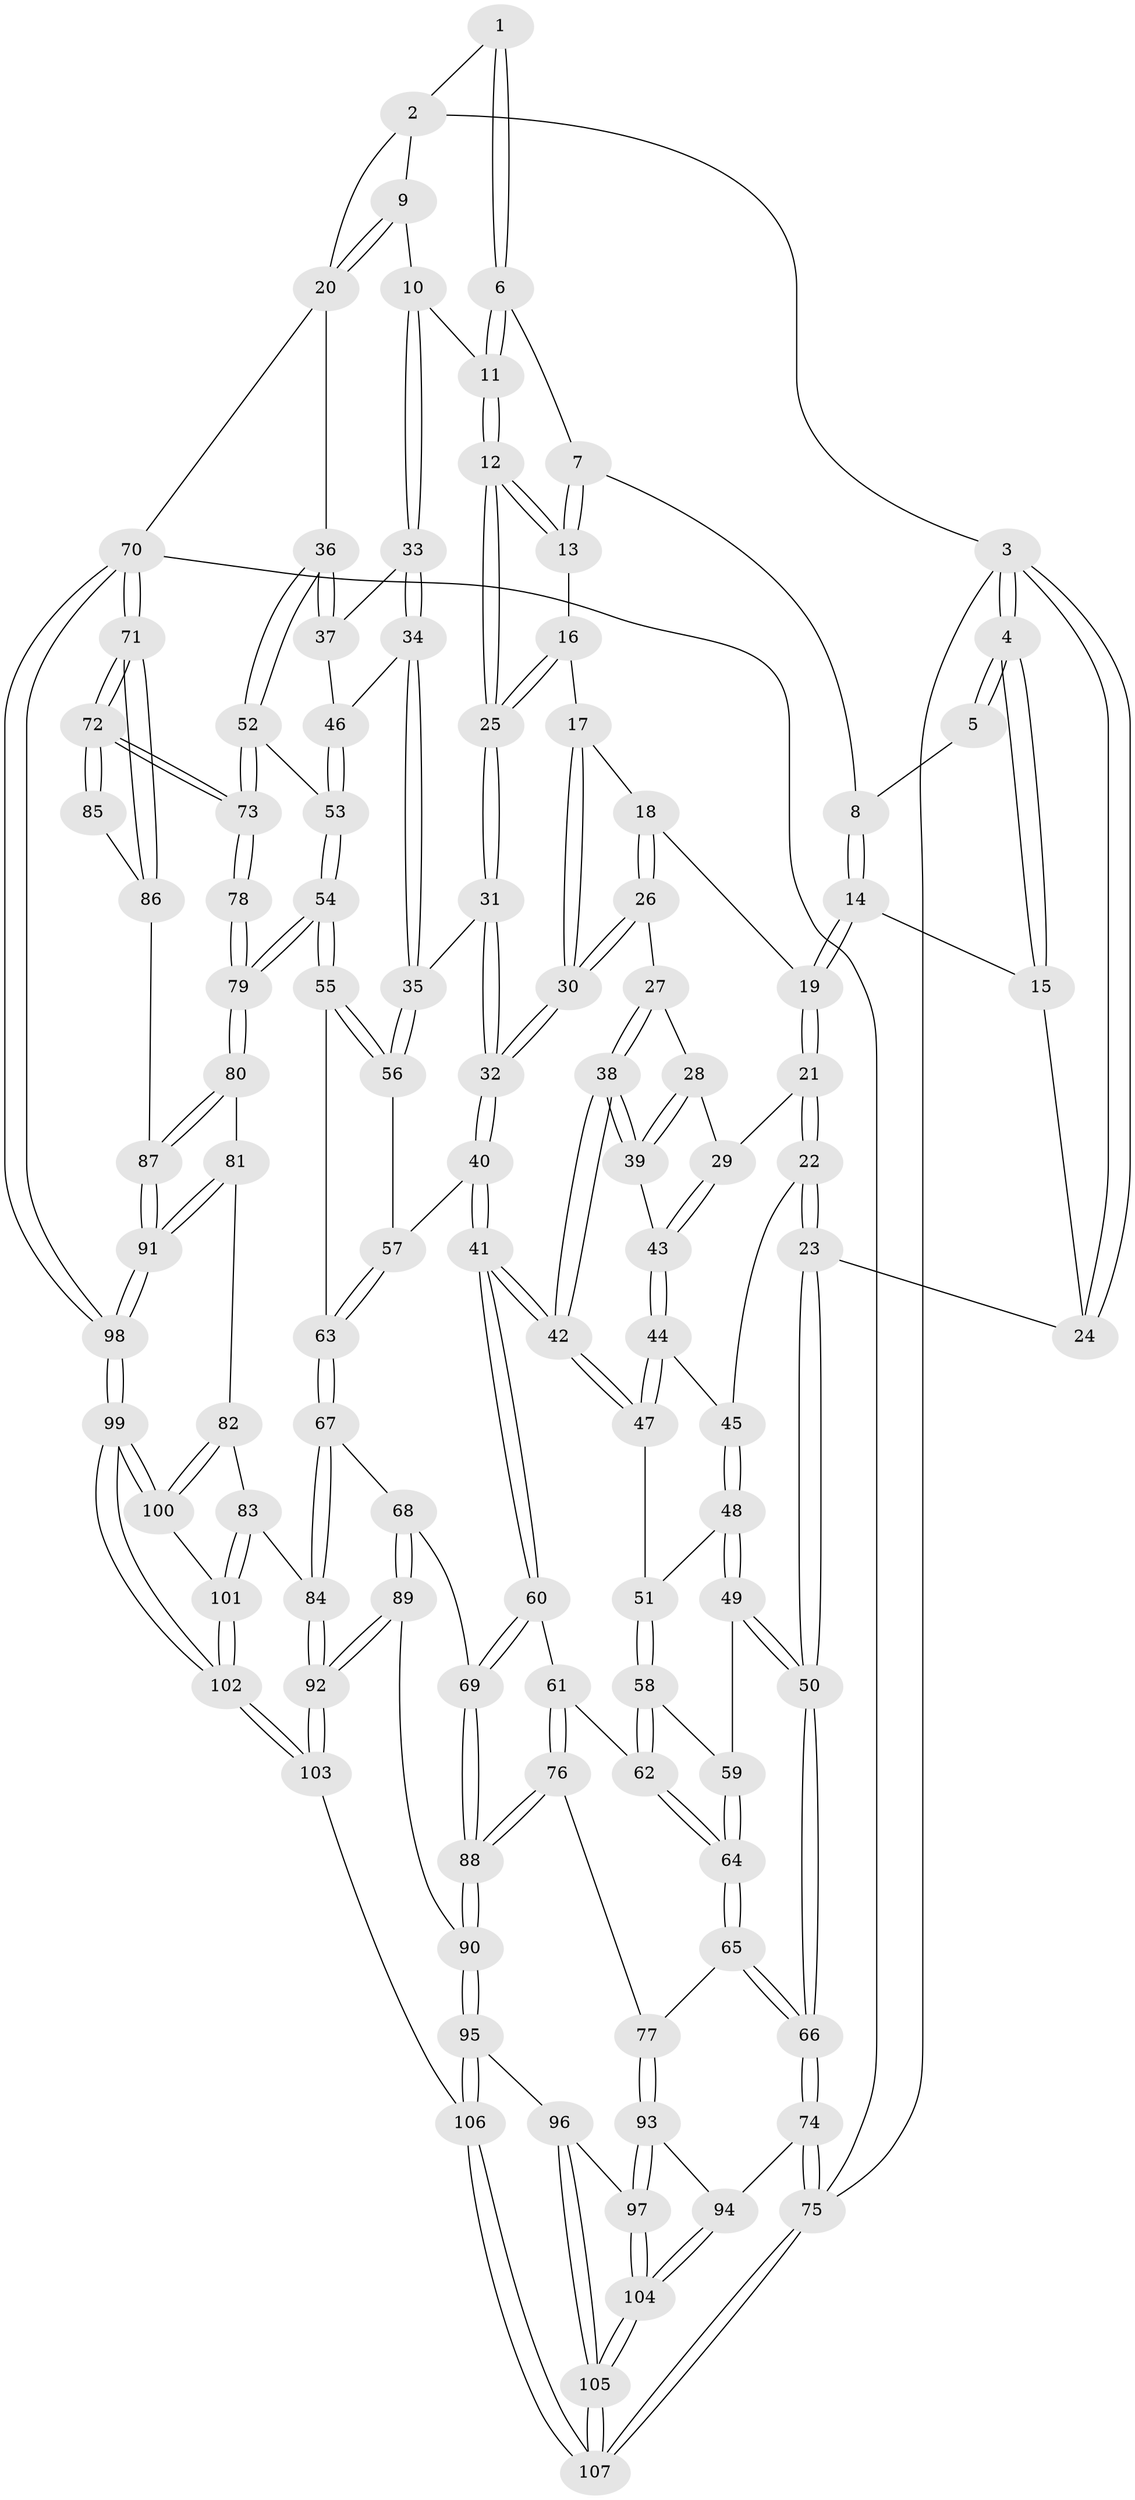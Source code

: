 // Generated by graph-tools (version 1.1) at 2025/38/03/09/25 02:38:19]
// undirected, 107 vertices, 264 edges
graph export_dot {
graph [start="1"]
  node [color=gray90,style=filled];
  1 [pos="+0.5569758191768087+0"];
  2 [pos="+0.8975727420188001+0"];
  3 [pos="+0+0"];
  4 [pos="+0+0"];
  5 [pos="+0.1730867027206421+0"];
  6 [pos="+0.5429824384777955+0.021792550275089792"];
  7 [pos="+0.346232034561948+0.18081273776839174"];
  8 [pos="+0.2671747686305933+0.18004745143818893"];
  9 [pos="+0.8599418774896669+0.20342842789772117"];
  10 [pos="+0.7415937622159086+0.26713493278815154"];
  11 [pos="+0.6959825182367425+0.2603275022343024"];
  12 [pos="+0.6222293952929266+0.32457707701537464"];
  13 [pos="+0.38741218243543035+0.24828366213366393"];
  14 [pos="+0.2181467857012096+0.2110845133161879"];
  15 [pos="+0.20091582794910687+0.21101164809667974"];
  16 [pos="+0.39701779992256875+0.34567738957002464"];
  17 [pos="+0.3945333303344454+0.3581215242150356"];
  18 [pos="+0.29996974602232995+0.3642886683507096"];
  19 [pos="+0.23360836068665453+0.34005222252158807"];
  20 [pos="+1+0.3016447897187691"];
  21 [pos="+0.21300438502541447+0.4251664912758514"];
  22 [pos="+0.18178995779852922+0.44153570369987516"];
  23 [pos="+0+0.4543469511144173"];
  24 [pos="+0+0.40117147046380097"];
  25 [pos="+0.6079353719630619+0.34865613326117756"];
  26 [pos="+0.34382639030549145+0.4492705738806764"];
  27 [pos="+0.33081531891819493+0.45279037550844353"];
  28 [pos="+0.32169731782205485+0.45318797113364756"];
  29 [pos="+0.2541261607006156+0.45093382004493454"];
  30 [pos="+0.40563356203113365+0.4460574226559142"];
  31 [pos="+0.5775495218244773+0.4237895714478792"];
  32 [pos="+0.5013704008133542+0.5337852251980914"];
  33 [pos="+0.7553154305577864+0.2988332989100239"];
  34 [pos="+0.7797160389423085+0.534826221213419"];
  35 [pos="+0.7762891408588971+0.5383356085900736"];
  36 [pos="+1+0.481744603656976"];
  37 [pos="+0.9332094643974248+0.45035098475881047"];
  38 [pos="+0.31249312093565157+0.5537622459597874"];
  39 [pos="+0.2973155191581846+0.5233108314457569"];
  40 [pos="+0.5015306369230673+0.5419334486755554"];
  41 [pos="+0.4160738904462415+0.6659804801346454"];
  42 [pos="+0.3185405916153909+0.591823306346602"];
  43 [pos="+0.2584205091266879+0.4797584860302137"];
  44 [pos="+0.2533555776899252+0.5270326527711383"];
  45 [pos="+0.1926252593880141+0.5477303757943749"];
  46 [pos="+0.7816116716064908+0.5347250762201163"];
  47 [pos="+0.2919145380247291+0.5834623329590187"];
  48 [pos="+0.18224153544575034+0.582787593566707"];
  49 [pos="+0.015882398558308874+0.5433987866453269"];
  50 [pos="+0+0.46416702350578765"];
  51 [pos="+0.18976670414889163+0.5945597730730007"];
  52 [pos="+1+0.5659990345879293"];
  53 [pos="+0.9261208563501322+0.5927466851319757"];
  54 [pos="+0.7978118564163641+0.7344628183940506"];
  55 [pos="+0.7861834905676147+0.7235745613014823"];
  56 [pos="+0.7619030730595842+0.5629527034984585"];
  57 [pos="+0.6007856181597757+0.5862348336237851"];
  58 [pos="+0.18885800135990582+0.6133224150311954"];
  59 [pos="+0.1331623793611406+0.656227739738122"];
  60 [pos="+0.41265406965201473+0.6846231390200956"];
  61 [pos="+0.27237208192438644+0.7135893759481287"];
  62 [pos="+0.23172290104071988+0.695946310964254"];
  63 [pos="+0.6632415853863483+0.7208887105545309"];
  64 [pos="+0.11588942396029633+0.7312075508247585"];
  65 [pos="+0.10858214903978354+0.738004171893072"];
  66 [pos="+0+0.6865899991476055"];
  67 [pos="+0.5583307429621098+0.8126349002498859"];
  68 [pos="+0.4916943636553151+0.7723232250137553"];
  69 [pos="+0.4202908254530473+0.7049758617326519"];
  70 [pos="+1+1"];
  71 [pos="+1+1"];
  72 [pos="+1+0.7326198988270849"];
  73 [pos="+1+0.6121307260143094"];
  74 [pos="+0+0.8425528075758969"];
  75 [pos="+0+1"];
  76 [pos="+0.2059578929428502+0.8400357405975682"];
  77 [pos="+0.16082844263897553+0.8456726779218339"];
  78 [pos="+0.8886126804008881+0.743445303307509"];
  79 [pos="+0.8008210389377214+0.7394487907891488"];
  80 [pos="+0.7924556289863169+0.8175964270244621"];
  81 [pos="+0.7707111064517247+0.8373209281551005"];
  82 [pos="+0.7287869011863011+0.8679924687825424"];
  83 [pos="+0.5962278758298666+0.8574787302279848"];
  84 [pos="+0.5667617302244483+0.8322481376746002"];
  85 [pos="+0.9408421206213277+0.8102667572920633"];
  86 [pos="+0.9378526092392375+0.8752463552076317"];
  87 [pos="+0.8587492138715843+0.8833510300585945"];
  88 [pos="+0.3146740476707085+0.9023117479951146"];
  89 [pos="+0.42692450012775296+0.9082992975046538"];
  90 [pos="+0.31752057134670075+0.9130253625496173"];
  91 [pos="+0.8414770608488856+1"];
  92 [pos="+0.4845642206185769+0.9612358518452914"];
  93 [pos="+0.14777585592027895+0.8623793926933069"];
  94 [pos="+0.07410575624466083+0.8922262842848127"];
  95 [pos="+0.31750368408254354+0.913209352950439"];
  96 [pos="+0.25275229918794934+0.9477771187458848"];
  97 [pos="+0.1762875156570087+0.9621058012066032"];
  98 [pos="+0.8379090637466674+1"];
  99 [pos="+0.7797258583454972+1"];
  100 [pos="+0.7261113263006389+0.9711460937769582"];
  101 [pos="+0.6055759655041992+0.9016281145147804"];
  102 [pos="+0.6248472908626252+1"];
  103 [pos="+0.4650139741613272+1"];
  104 [pos="+0.11937635562626664+1"];
  105 [pos="+0.10365861728667676+1"];
  106 [pos="+0.41790642252310767+1"];
  107 [pos="+0.09315968931890584+1"];
  1 -- 2;
  1 -- 6;
  1 -- 6;
  2 -- 3;
  2 -- 9;
  2 -- 20;
  3 -- 4;
  3 -- 4;
  3 -- 24;
  3 -- 24;
  3 -- 75;
  4 -- 5;
  4 -- 5;
  4 -- 15;
  4 -- 15;
  5 -- 8;
  6 -- 7;
  6 -- 11;
  6 -- 11;
  7 -- 8;
  7 -- 13;
  7 -- 13;
  8 -- 14;
  8 -- 14;
  9 -- 10;
  9 -- 20;
  9 -- 20;
  10 -- 11;
  10 -- 33;
  10 -- 33;
  11 -- 12;
  11 -- 12;
  12 -- 13;
  12 -- 13;
  12 -- 25;
  12 -- 25;
  13 -- 16;
  14 -- 15;
  14 -- 19;
  14 -- 19;
  15 -- 24;
  16 -- 17;
  16 -- 25;
  16 -- 25;
  17 -- 18;
  17 -- 30;
  17 -- 30;
  18 -- 19;
  18 -- 26;
  18 -- 26;
  19 -- 21;
  19 -- 21;
  20 -- 36;
  20 -- 70;
  21 -- 22;
  21 -- 22;
  21 -- 29;
  22 -- 23;
  22 -- 23;
  22 -- 45;
  23 -- 24;
  23 -- 50;
  23 -- 50;
  25 -- 31;
  25 -- 31;
  26 -- 27;
  26 -- 30;
  26 -- 30;
  27 -- 28;
  27 -- 38;
  27 -- 38;
  28 -- 29;
  28 -- 39;
  28 -- 39;
  29 -- 43;
  29 -- 43;
  30 -- 32;
  30 -- 32;
  31 -- 32;
  31 -- 32;
  31 -- 35;
  32 -- 40;
  32 -- 40;
  33 -- 34;
  33 -- 34;
  33 -- 37;
  34 -- 35;
  34 -- 35;
  34 -- 46;
  35 -- 56;
  35 -- 56;
  36 -- 37;
  36 -- 37;
  36 -- 52;
  36 -- 52;
  37 -- 46;
  38 -- 39;
  38 -- 39;
  38 -- 42;
  38 -- 42;
  39 -- 43;
  40 -- 41;
  40 -- 41;
  40 -- 57;
  41 -- 42;
  41 -- 42;
  41 -- 60;
  41 -- 60;
  42 -- 47;
  42 -- 47;
  43 -- 44;
  43 -- 44;
  44 -- 45;
  44 -- 47;
  44 -- 47;
  45 -- 48;
  45 -- 48;
  46 -- 53;
  46 -- 53;
  47 -- 51;
  48 -- 49;
  48 -- 49;
  48 -- 51;
  49 -- 50;
  49 -- 50;
  49 -- 59;
  50 -- 66;
  50 -- 66;
  51 -- 58;
  51 -- 58;
  52 -- 53;
  52 -- 73;
  52 -- 73;
  53 -- 54;
  53 -- 54;
  54 -- 55;
  54 -- 55;
  54 -- 79;
  54 -- 79;
  55 -- 56;
  55 -- 56;
  55 -- 63;
  56 -- 57;
  57 -- 63;
  57 -- 63;
  58 -- 59;
  58 -- 62;
  58 -- 62;
  59 -- 64;
  59 -- 64;
  60 -- 61;
  60 -- 69;
  60 -- 69;
  61 -- 62;
  61 -- 76;
  61 -- 76;
  62 -- 64;
  62 -- 64;
  63 -- 67;
  63 -- 67;
  64 -- 65;
  64 -- 65;
  65 -- 66;
  65 -- 66;
  65 -- 77;
  66 -- 74;
  66 -- 74;
  67 -- 68;
  67 -- 84;
  67 -- 84;
  68 -- 69;
  68 -- 89;
  68 -- 89;
  69 -- 88;
  69 -- 88;
  70 -- 71;
  70 -- 71;
  70 -- 98;
  70 -- 98;
  70 -- 75;
  71 -- 72;
  71 -- 72;
  71 -- 86;
  71 -- 86;
  72 -- 73;
  72 -- 73;
  72 -- 85;
  72 -- 85;
  73 -- 78;
  73 -- 78;
  74 -- 75;
  74 -- 75;
  74 -- 94;
  75 -- 107;
  75 -- 107;
  76 -- 77;
  76 -- 88;
  76 -- 88;
  77 -- 93;
  77 -- 93;
  78 -- 79;
  78 -- 79;
  79 -- 80;
  79 -- 80;
  80 -- 81;
  80 -- 87;
  80 -- 87;
  81 -- 82;
  81 -- 91;
  81 -- 91;
  82 -- 83;
  82 -- 100;
  82 -- 100;
  83 -- 84;
  83 -- 101;
  83 -- 101;
  84 -- 92;
  84 -- 92;
  85 -- 86;
  86 -- 87;
  87 -- 91;
  87 -- 91;
  88 -- 90;
  88 -- 90;
  89 -- 90;
  89 -- 92;
  89 -- 92;
  90 -- 95;
  90 -- 95;
  91 -- 98;
  91 -- 98;
  92 -- 103;
  92 -- 103;
  93 -- 94;
  93 -- 97;
  93 -- 97;
  94 -- 104;
  94 -- 104;
  95 -- 96;
  95 -- 106;
  95 -- 106;
  96 -- 97;
  96 -- 105;
  96 -- 105;
  97 -- 104;
  97 -- 104;
  98 -- 99;
  98 -- 99;
  99 -- 100;
  99 -- 100;
  99 -- 102;
  99 -- 102;
  100 -- 101;
  101 -- 102;
  101 -- 102;
  102 -- 103;
  102 -- 103;
  103 -- 106;
  104 -- 105;
  104 -- 105;
  105 -- 107;
  105 -- 107;
  106 -- 107;
  106 -- 107;
}
